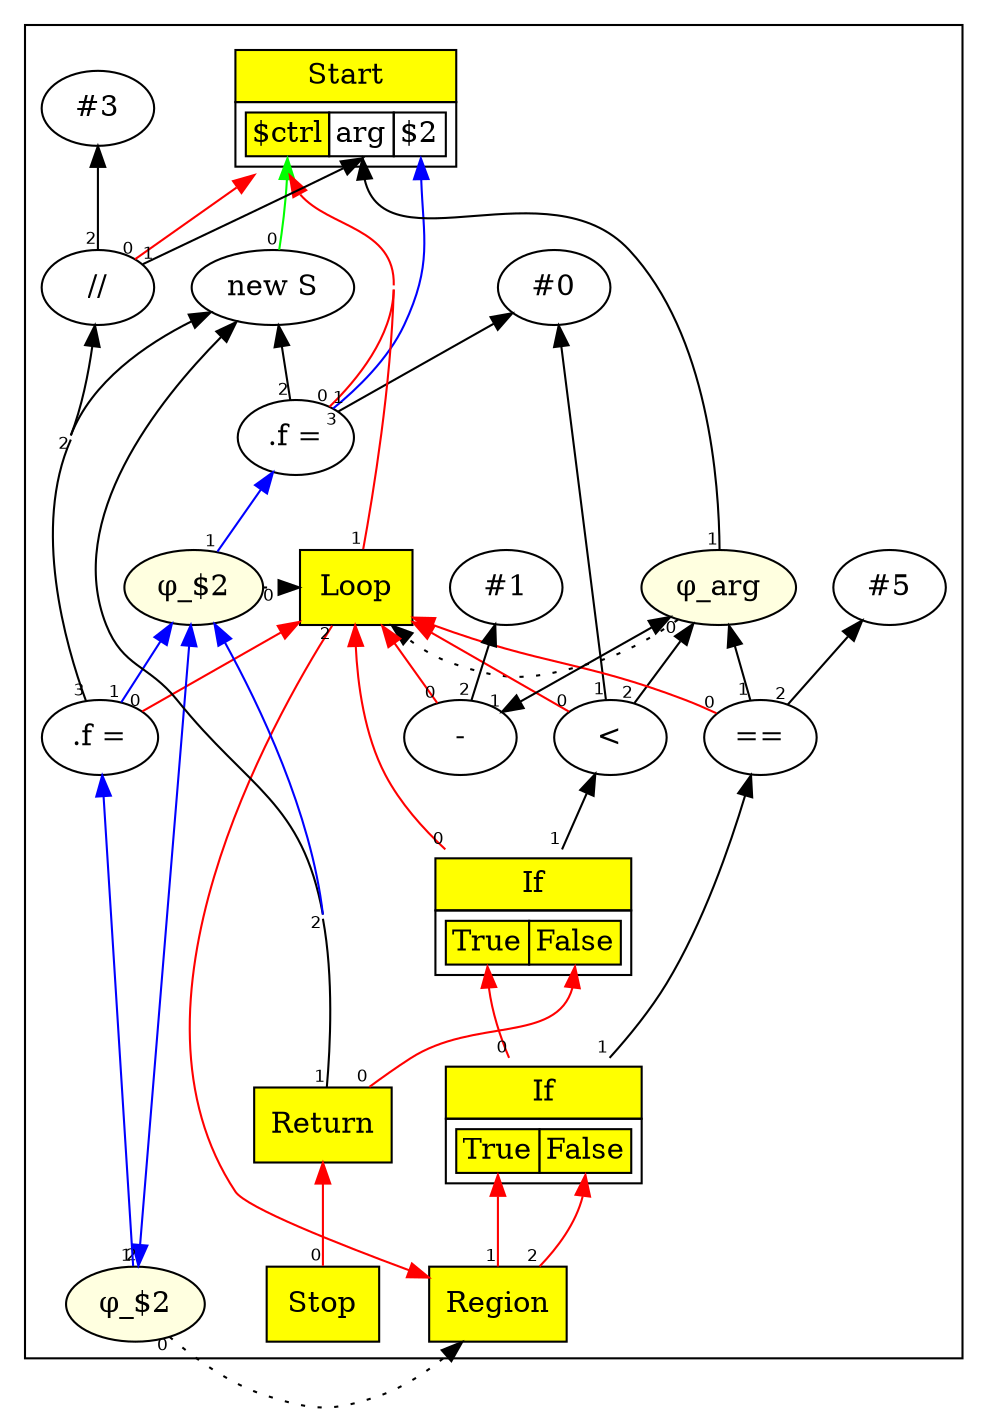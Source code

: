 digraph chapter11 {
/*
struct S { int f; }
S v = new S;
int i = arg;
while (arg > 0) {
    int j = i/3;
    if (arg == 5)
        v.f = j;
    arg = arg - 1;
}
return v;

*/
	rankdir=BT;
	concentrate="true";
	compound="true";
	subgraph cluster_Nodes {
		Start2 [ shape=plaintext label=<
			<TABLE BORDER="0" CELLBORDER="1" CELLSPACING="0" CELLPADDING="4">
			<TR><TD BGCOLOR="yellow">Start</TD></TR>
			<TR><TD>
				<TABLE BORDER="0" CELLBORDER="1" CELLSPACING="0">
				<TR><TD PORT="p0" BGCOLOR="yellow">$ctrl</TD><TD PORT="p1">arg</TD><TD PORT="p2">$2</TD></TR>
				</TABLE>
			</TD></TR>
			</TABLE>>
		];
		Stop3 [ shape=box style=filled fillcolor=yellow label="Stop" ];
		Con_4 [ label="#0" ];
		new9 [ label="new S" ];
		Store10 [ label=".f =" ];
		Loop11 [ shape=box style=filled fillcolor=yellow label="Loop" ];
		Phi_arg13 [ style=filled fillcolor=lightyellow label="&phi;_arg" ];
		LT14 [ label="<" ];
		If16 [ shape=plaintext label=<
			<TABLE BORDER="0" CELLBORDER="1" CELLSPACING="0" CELLPADDING="4">
			<TR><TD BGCOLOR="yellow">If</TD></TR>
			<TR><TD>
				<TABLE BORDER="0" CELLBORDER="1" CELLSPACING="0">
				<TR><TD PORT="p0" BGCOLOR="yellow">True</TD><TD PORT="p1" BGCOLOR="yellow">False</TD></TR>
				</TABLE>
			</TD></TR>
			</TABLE>>
		];
		Div21 [ label="//" ];
		Con_22 [ label="#3" ];
		EQ23 [ label="==" ];
		Con_24 [ label="#5" ];
		If25 [ shape=plaintext label=<
			<TABLE BORDER="0" CELLBORDER="1" CELLSPACING="0" CELLPADDING="4">
			<TR><TD BGCOLOR="yellow">If</TD></TR>
			<TR><TD>
				<TABLE BORDER="0" CELLBORDER="1" CELLSPACING="0">
				<TR><TD PORT="p0" BGCOLOR="yellow">True</TD><TD PORT="p1" BGCOLOR="yellow">False</TD></TR>
				</TABLE>
			</TD></TR>
			</TABLE>>
		];
		Phi_230 [ style=filled fillcolor=lightyellow label="&phi;_$2" ];
		Store31 [ label=".f =" ];
		Region32 [ shape=box style=filled fillcolor=yellow label="Region" ];
		Phi_233 [ style=filled fillcolor=lightyellow label="&phi;_$2" ];
		Sub35 [ label="-" ];
		Con_36 [ label="#1" ];
		Return37 [ shape=box style=filled fillcolor=yellow label="Return" ];
		{ rank=same; Loop11;Phi_230;Phi_arg13;}
		{ rank=same; Region32;Phi_233;}
	}
	edge [ fontname=Helvetica, fontsize=8 ];
	Stop3 -> Return37[taillabel=0 color=red];
	new9 -> Start2:p0[taillabel=0 color=green];
	Store10 -> Start2:p0[taillabel=0 color=red];
	Store10 -> Start2:p2[taillabel=1 color=blue];
	Store10 -> new9[taillabel=2];
	Store10 -> Con_4[taillabel=3];
	Loop11 -> Start2:p0[taillabel=1 color=red];
	Loop11 -> Region32[taillabel=2 color=red constraint=false];
	Phi_arg13 -> Loop11 [style=dotted taillabel=0];
	Phi_arg13 -> Start2:p1[taillabel=1];
	Phi_arg13 -> Sub35[taillabel=2 constraint=false];
	LT14 -> Loop11[taillabel=0 color=red];
	LT14 -> Con_4[taillabel=1];
	LT14 -> Phi_arg13[taillabel=2];
	If16 -> Loop11[taillabel=0 color=red];
	If16 -> LT14[taillabel=1];
	Div21 -> Start2[taillabel=0 color=red];
	Div21 -> Start2:p1[taillabel=1];
	Div21 -> Con_22[taillabel=2];
	EQ23 -> Loop11[taillabel=0 color=red];
	EQ23 -> Phi_arg13[taillabel=1];
	EQ23 -> Con_24[taillabel=2];
	If25 -> If16:p0[taillabel=0 color=red];
	If25 -> EQ23[taillabel=1];
	Phi_230 -> Loop11 [style=dotted taillabel=0];
	Phi_230 -> Store10[taillabel=1 color=blue];
	Phi_230 -> Phi_233[taillabel=2 color=blue constraint=false];
	Store31 -> Loop11[taillabel=0 color=red];
	Store31 -> Phi_230[taillabel=1 color=blue];
	Store31 -> new9[taillabel=2];
	Store31 -> Div21[taillabel=3];
	Region32 -> If25:p0[taillabel=1 color=red];
	Region32 -> If25:p1[taillabel=2 color=red];
	Phi_233 -> Region32 [style=dotted taillabel=0];
	Phi_233 -> Store31[taillabel=1 color=blue];
	Phi_233 -> Phi_230[taillabel=2 color=blue constraint=false];
	Sub35 -> Loop11[taillabel=0 color=red];
	Sub35 -> Phi_arg13[taillabel=1];
	Sub35 -> Con_36[taillabel=2];
	Return37 -> If16:p1[taillabel=0 color=red];
	Return37 -> new9[taillabel=1];
	Return37 -> Phi_230[taillabel=2 color=blue];
}